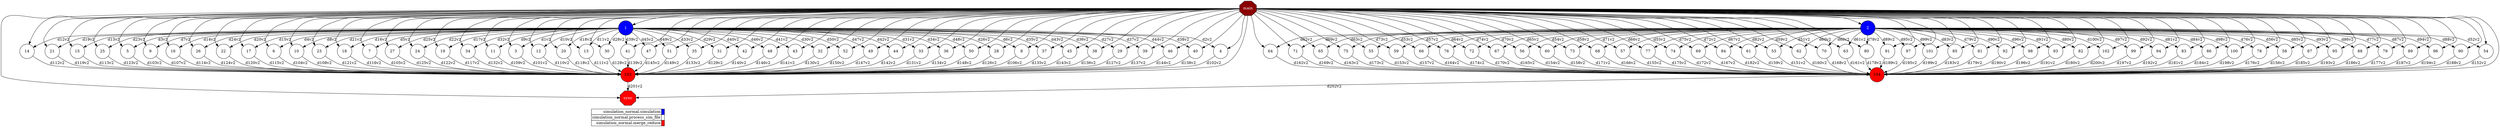 digraph {
  rankdir=TB;
  labeljust="l";
  compound= true;
  subgraph dependence_graph {
    ranksep=0.20;
    node[height=0.75];

Synchro0[label="main", shape=octagon, style=filled fillcolor="#8B0000" fontcolor="#FFFFFF"];
1[shape=circle, style=filled fillcolor="#0000ff" fontcolor="#ffffff"];
Synchro0 -> 1;
2[shape=circle, style=filled fillcolor="#0000ff" fontcolor="#ffffff"];
Synchro0 -> 2;
3[shape=circle, style=filled fillcolor="#ffffff" fontcolor="#000000"];
1 -> 3 [label="d1v2"];
Synchro0 -> 3;
4[shape=circle, style=filled fillcolor="#ffffff" fontcolor="#000000"];
1 -> 4 [label="d2v2"];
Synchro0 -> 4;
5[shape=circle, style=filled fillcolor="#ffffff" fontcolor="#000000"];
1 -> 5 [label="d3v2"];
Synchro0 -> 5;
6[shape=circle, style=filled fillcolor="#ffffff" fontcolor="#000000"];
1 -> 6 [label="d4v2"];
Synchro0 -> 6;
7[shape=circle, style=filled fillcolor="#ffffff" fontcolor="#000000"];
1 -> 7 [label="d5v2"];
Synchro0 -> 7;
8[shape=circle, style=filled fillcolor="#ffffff" fontcolor="#000000"];
1 -> 8 [label="d6v2"];
Synchro0 -> 8;
9[shape=circle, style=filled fillcolor="#ffffff" fontcolor="#000000"];
1 -> 9 [label="d7v2"];
Synchro0 -> 9;
10[shape=circle, style=filled fillcolor="#ffffff" fontcolor="#000000"];
1 -> 10 [label="d8v2"];
Synchro0 -> 10;
11[shape=circle, style=filled fillcolor="#ffffff" fontcolor="#000000"];
1 -> 11 [label="d9v2"];
Synchro0 -> 11;
12[shape=circle, style=filled fillcolor="#ffffff" fontcolor="#000000"];
1 -> 12 [label="d10v2"];
Synchro0 -> 12;
13[shape=circle, style=filled fillcolor="#ffffff" fontcolor="#000000"];
1 -> 13 [label="d11v2"];
Synchro0 -> 13;
14[shape=circle, style=filled fillcolor="#ffffff" fontcolor="#000000"];
1 -> 14 [label="d12v2"];
Synchro0 -> 14;
15[shape=circle, style=filled fillcolor="#ffffff" fontcolor="#000000"];
1 -> 15 [label="d13v2"];
Synchro0 -> 15;
16[shape=circle, style=filled fillcolor="#ffffff" fontcolor="#000000"];
1 -> 16 [label="d14v2"];
Synchro0 -> 16;
17[shape=circle, style=filled fillcolor="#ffffff" fontcolor="#000000"];
1 -> 17 [label="d15v2"];
Synchro0 -> 17;
18[shape=circle, style=filled fillcolor="#ffffff" fontcolor="#000000"];
1 -> 18 [label="d16v2"];
Synchro0 -> 18;
19[shape=circle, style=filled fillcolor="#ffffff" fontcolor="#000000"];
1 -> 19 [label="d17v2"];
Synchro0 -> 19;
20[shape=circle, style=filled fillcolor="#ffffff" fontcolor="#000000"];
1 -> 20 [label="d18v2"];
Synchro0 -> 20;
21[shape=circle, style=filled fillcolor="#ffffff" fontcolor="#000000"];
1 -> 21 [label="d19v2"];
Synchro0 -> 21;
22[shape=circle, style=filled fillcolor="#ffffff" fontcolor="#000000"];
1 -> 22 [label="d20v2"];
Synchro0 -> 22;
23[shape=circle, style=filled fillcolor="#ffffff" fontcolor="#000000"];
1 -> 23 [label="d21v2"];
Synchro0 -> 23;
24[shape=circle, style=filled fillcolor="#ffffff" fontcolor="#000000"];
1 -> 24 [label="d22v2"];
Synchro0 -> 24;
25[shape=circle, style=filled fillcolor="#ffffff" fontcolor="#000000"];
1 -> 25 [label="d23v2"];
Synchro0 -> 25;
26[shape=circle, style=filled fillcolor="#ffffff" fontcolor="#000000"];
1 -> 26 [label="d24v2"];
Synchro0 -> 26;
27[shape=circle, style=filled fillcolor="#ffffff" fontcolor="#000000"];
1 -> 27 [label="d25v2"];
Synchro0 -> 27;
28[shape=circle, style=filled fillcolor="#ffffff" fontcolor="#000000"];
1 -> 28 [label="d26v2"];
Synchro0 -> 28;
29[shape=circle, style=filled fillcolor="#ffffff" fontcolor="#000000"];
1 -> 29 [label="d27v2"];
Synchro0 -> 29;
30[shape=circle, style=filled fillcolor="#ffffff" fontcolor="#000000"];
1 -> 30 [label="d28v2"];
Synchro0 -> 30;
31[shape=circle, style=filled fillcolor="#ffffff" fontcolor="#000000"];
1 -> 31 [label="d29v2"];
Synchro0 -> 31;
32[shape=circle, style=filled fillcolor="#ffffff" fontcolor="#000000"];
1 -> 32 [label="d30v2"];
Synchro0 -> 32;
33[shape=circle, style=filled fillcolor="#ffffff" fontcolor="#000000"];
1 -> 33 [label="d31v2"];
Synchro0 -> 33;
34[shape=circle, style=filled fillcolor="#ffffff" fontcolor="#000000"];
1 -> 34 [label="d32v2"];
Synchro0 -> 34;
35[shape=circle, style=filled fillcolor="#ffffff" fontcolor="#000000"];
1 -> 35 [label="d33v2"];
Synchro0 -> 35;
36[shape=circle, style=filled fillcolor="#ffffff" fontcolor="#000000"];
1 -> 36 [label="d34v2"];
Synchro0 -> 36;
37[shape=circle, style=filled fillcolor="#ffffff" fontcolor="#000000"];
1 -> 37 [label="d35v2"];
Synchro0 -> 37;
38[shape=circle, style=filled fillcolor="#ffffff" fontcolor="#000000"];
1 -> 38 [label="d36v2"];
Synchro0 -> 38;
39[shape=circle, style=filled fillcolor="#ffffff" fontcolor="#000000"];
1 -> 39 [label="d37v2"];
Synchro0 -> 39;
40[shape=circle, style=filled fillcolor="#ffffff" fontcolor="#000000"];
1 -> 40 [label="d38v2"];
Synchro0 -> 40;
41[shape=circle, style=filled fillcolor="#ffffff" fontcolor="#000000"];
1 -> 41 [label="d39v2"];
Synchro0 -> 41;
42[shape=circle, style=filled fillcolor="#ffffff" fontcolor="#000000"];
1 -> 42 [label="d40v2"];
Synchro0 -> 42;
43[shape=circle, style=filled fillcolor="#ffffff" fontcolor="#000000"];
1 -> 43 [label="d41v2"];
Synchro0 -> 43;
44[shape=circle, style=filled fillcolor="#ffffff" fontcolor="#000000"];
1 -> 44 [label="d42v2"];
Synchro0 -> 44;
45[shape=circle, style=filled fillcolor="#ffffff" fontcolor="#000000"];
1 -> 45 [label="d43v2"];
Synchro0 -> 45;
46[shape=circle, style=filled fillcolor="#ffffff" fontcolor="#000000"];
1 -> 46 [label="d44v2"];
Synchro0 -> 46;
47[shape=circle, style=filled fillcolor="#ffffff" fontcolor="#000000"];
1 -> 47 [label="d45v2"];
Synchro0 -> 47;
48[shape=circle, style=filled fillcolor="#ffffff" fontcolor="#000000"];
1 -> 48 [label="d46v2"];
Synchro0 -> 48;
49[shape=circle, style=filled fillcolor="#ffffff" fontcolor="#000000"];
1 -> 49 [label="d47v2"];
Synchro0 -> 49;
50[shape=circle, style=filled fillcolor="#ffffff" fontcolor="#000000"];
1 -> 50 [label="d48v2"];
Synchro0 -> 50;
51[shape=circle, style=filled fillcolor="#ffffff" fontcolor="#000000"];
1 -> 51 [label="d49v2"];
Synchro0 -> 51;
52[shape=circle, style=filled fillcolor="#ffffff" fontcolor="#000000"];
1 -> 52 [label="d50v2"];
Synchro0 -> 52;
53[shape=circle, style=filled fillcolor="#ffffff" fontcolor="#000000"];
2 -> 53 [label="d51v2"];
Synchro0 -> 53;
54[shape=circle, style=filled fillcolor="#ffffff" fontcolor="#000000"];
2 -> 54 [label="d52v2"];
Synchro0 -> 54;
55[shape=circle, style=filled fillcolor="#ffffff" fontcolor="#000000"];
2 -> 55 [label="d53v2"];
Synchro0 -> 55;
56[shape=circle, style=filled fillcolor="#ffffff" fontcolor="#000000"];
2 -> 56 [label="d54v2"];
Synchro0 -> 56;
57[shape=circle, style=filled fillcolor="#ffffff" fontcolor="#000000"];
2 -> 57 [label="d55v2"];
Synchro0 -> 57;
58[shape=circle, style=filled fillcolor="#ffffff" fontcolor="#000000"];
2 -> 58 [label="d56v2"];
Synchro0 -> 58;
59[shape=circle, style=filled fillcolor="#ffffff" fontcolor="#000000"];
2 -> 59 [label="d57v2"];
Synchro0 -> 59;
60[shape=circle, style=filled fillcolor="#ffffff" fontcolor="#000000"];
2 -> 60 [label="d58v2"];
Synchro0 -> 60;
61[shape=circle, style=filled fillcolor="#ffffff" fontcolor="#000000"];
2 -> 61 [label="d59v2"];
Synchro0 -> 61;
62[shape=circle, style=filled fillcolor="#ffffff" fontcolor="#000000"];
2 -> 62 [label="d60v2"];
Synchro0 -> 62;
63[shape=circle, style=filled fillcolor="#ffffff" fontcolor="#000000"];
2 -> 63 [label="d61v2"];
Synchro0 -> 63;
64[shape=circle, style=filled fillcolor="#ffffff" fontcolor="#000000"];
2 -> 64 [label="d62v2"];
Synchro0 -> 64;
65[shape=circle, style=filled fillcolor="#ffffff" fontcolor="#000000"];
2 -> 65 [label="d63v2"];
Synchro0 -> 65;
66[shape=circle, style=filled fillcolor="#ffffff" fontcolor="#000000"];
2 -> 66 [label="d64v2"];
Synchro0 -> 66;
67[shape=circle, style=filled fillcolor="#ffffff" fontcolor="#000000"];
2 -> 67 [label="d65v2"];
Synchro0 -> 67;
68[shape=circle, style=filled fillcolor="#ffffff" fontcolor="#000000"];
2 -> 68 [label="d66v2"];
Synchro0 -> 68;
69[shape=circle, style=filled fillcolor="#ffffff" fontcolor="#000000"];
2 -> 69 [label="d67v2"];
Synchro0 -> 69;
70[shape=circle, style=filled fillcolor="#ffffff" fontcolor="#000000"];
2 -> 70 [label="d68v2"];
Synchro0 -> 70;
71[shape=circle, style=filled fillcolor="#ffffff" fontcolor="#000000"];
2 -> 71 [label="d69v2"];
Synchro0 -> 71;
72[shape=circle, style=filled fillcolor="#ffffff" fontcolor="#000000"];
2 -> 72 [label="d70v2"];
Synchro0 -> 72;
73[shape=circle, style=filled fillcolor="#ffffff" fontcolor="#000000"];
2 -> 73 [label="d71v2"];
Synchro0 -> 73;
74[shape=circle, style=filled fillcolor="#ffffff" fontcolor="#000000"];
2 -> 74 [label="d72v2"];
Synchro0 -> 74;
75[shape=circle, style=filled fillcolor="#ffffff" fontcolor="#000000"];
2 -> 75 [label="d73v2"];
Synchro0 -> 75;
76[shape=circle, style=filled fillcolor="#ffffff" fontcolor="#000000"];
2 -> 76 [label="d74v2"];
Synchro0 -> 76;
77[shape=circle, style=filled fillcolor="#ffffff" fontcolor="#000000"];
2 -> 77 [label="d75v2"];
Synchro0 -> 77;
78[shape=circle, style=filled fillcolor="#ffffff" fontcolor="#000000"];
2 -> 78 [label="d76v2"];
Synchro0 -> 78;
79[shape=circle, style=filled fillcolor="#ffffff" fontcolor="#000000"];
2 -> 79 [label="d77v2"];
Synchro0 -> 79;
80[shape=circle, style=filled fillcolor="#ffffff" fontcolor="#000000"];
2 -> 80 [label="d78v2"];
Synchro0 -> 80;
81[shape=circle, style=filled fillcolor="#ffffff" fontcolor="#000000"];
2 -> 81 [label="d79v2"];
Synchro0 -> 81;
82[shape=circle, style=filled fillcolor="#ffffff" fontcolor="#000000"];
2 -> 82 [label="d80v2"];
Synchro0 -> 82;
83[shape=circle, style=filled fillcolor="#ffffff" fontcolor="#000000"];
2 -> 83 [label="d81v2"];
Synchro0 -> 83;
84[shape=circle, style=filled fillcolor="#ffffff" fontcolor="#000000"];
2 -> 84 [label="d82v2"];
Synchro0 -> 84;
85[shape=circle, style=filled fillcolor="#ffffff" fontcolor="#000000"];
2 -> 85 [label="d83v2"];
Synchro0 -> 85;
86[shape=circle, style=filled fillcolor="#ffffff" fontcolor="#000000"];
2 -> 86 [label="d84v2"];
Synchro0 -> 86;
87[shape=circle, style=filled fillcolor="#ffffff" fontcolor="#000000"];
2 -> 87 [label="d85v2"];
Synchro0 -> 87;
88[shape=circle, style=filled fillcolor="#ffffff" fontcolor="#000000"];
2 -> 88 [label="d86v2"];
Synchro0 -> 88;
89[shape=circle, style=filled fillcolor="#ffffff" fontcolor="#000000"];
2 -> 89 [label="d87v2"];
Synchro0 -> 89;
90[shape=circle, style=filled fillcolor="#ffffff" fontcolor="#000000"];
2 -> 90 [label="d88v2"];
Synchro0 -> 90;
91[shape=circle, style=filled fillcolor="#ffffff" fontcolor="#000000"];
2 -> 91 [label="d89v2"];
Synchro0 -> 91;
92[shape=circle, style=filled fillcolor="#ffffff" fontcolor="#000000"];
2 -> 92 [label="d90v2"];
Synchro0 -> 92;
93[shape=circle, style=filled fillcolor="#ffffff" fontcolor="#000000"];
2 -> 93 [label="d91v2"];
Synchro0 -> 93;
94[shape=circle, style=filled fillcolor="#ffffff" fontcolor="#000000"];
2 -> 94 [label="d92v2"];
Synchro0 -> 94;
95[shape=circle, style=filled fillcolor="#ffffff" fontcolor="#000000"];
2 -> 95 [label="d93v2"];
Synchro0 -> 95;
96[shape=circle, style=filled fillcolor="#ffffff" fontcolor="#000000"];
2 -> 96 [label="d94v2"];
Synchro0 -> 96;
97[shape=circle, style=filled fillcolor="#ffffff" fontcolor="#000000"];
2 -> 97 [label="d95v2"];
Synchro0 -> 97;
98[shape=circle, style=filled fillcolor="#ffffff" fontcolor="#000000"];
2 -> 98 [label="d96v2"];
Synchro0 -> 98;
99[shape=circle, style=filled fillcolor="#ffffff" fontcolor="#000000"];
2 -> 99 [label="d97v2"];
Synchro0 -> 99;
100[shape=circle, style=filled fillcolor="#ffffff" fontcolor="#000000"];
2 -> 100 [label="d98v2"];
Synchro0 -> 100;
101[shape=circle, style=filled fillcolor="#ffffff" fontcolor="#000000"];
2 -> 101 [label="d99v2"];
Synchro0 -> 101;
102[shape=circle, style=filled fillcolor="#ffffff" fontcolor="#000000"];
2 -> 102 [label="d100v2"];
Synchro0 -> 102;
103[shape=circle, style=filled fillcolor="#ff0000" fontcolor="#000000"];
Synchro0 -> 103;
3 -> 103 [label="d101v2"];
4 -> 103 [label="d102v2"];
5 -> 103 [label="d103v2"];
6 -> 103 [label="d104v2"];
7 -> 103 [label="d105v2"];
8 -> 103 [label="d106v2"];
9 -> 103 [label="d107v2"];
10 -> 103 [label="d108v2"];
11 -> 103 [label="d109v2"];
12 -> 103 [label="d110v2"];
13 -> 103 [label="d111v2"];
14 -> 103 [label="d112v2"];
15 -> 103 [label="d113v2"];
16 -> 103 [label="d114v2"];
17 -> 103 [label="d115v2"];
18 -> 103 [label="d116v2"];
19 -> 103 [label="d117v2"];
20 -> 103 [label="d118v2"];
21 -> 103 [label="d119v2"];
22 -> 103 [label="d120v2"];
23 -> 103 [label="d121v2"];
24 -> 103 [label="d122v2"];
25 -> 103 [label="d123v2"];
26 -> 103 [label="d124v2"];
27 -> 103 [label="d125v2"];
28 -> 103 [label="d126v2"];
29 -> 103 [label="d127v2"];
30 -> 103 [label="d128v2"];
31 -> 103 [label="d129v2"];
32 -> 103 [label="d130v2"];
33 -> 103 [label="d131v2"];
34 -> 103 [label="d132v2"];
35 -> 103 [label="d133v2"];
36 -> 103 [label="d134v2"];
37 -> 103 [label="d135v2"];
38 -> 103 [label="d136v2"];
39 -> 103 [label="d137v2"];
40 -> 103 [label="d138v2"];
41 -> 103 [label="d139v2"];
42 -> 103 [label="d140v2"];
43 -> 103 [label="d141v2"];
44 -> 103 [label="d142v2"];
45 -> 103 [label="d143v2"];
46 -> 103 [label="d144v2"];
47 -> 103 [label="d145v2"];
48 -> 103 [label="d146v2"];
49 -> 103 [label="d147v2"];
50 -> 103 [label="d148v2"];
51 -> 103 [label="d149v2"];
52 -> 103 [label="d150v2"];
104[shape=circle, style=filled fillcolor="#ff0000" fontcolor="#000000"];
Synchro0 -> 104;
53 -> 104 [label="d151v2"];
54 -> 104 [label="d152v2"];
55 -> 104 [label="d153v2"];
56 -> 104 [label="d154v2"];
57 -> 104 [label="d155v2"];
58 -> 104 [label="d156v2"];
59 -> 104 [label="d157v2"];
60 -> 104 [label="d158v2"];
61 -> 104 [label="d159v2"];
62 -> 104 [label="d160v2"];
63 -> 104 [label="d161v2"];
64 -> 104 [label="d162v2"];
65 -> 104 [label="d163v2"];
66 -> 104 [label="d164v2"];
67 -> 104 [label="d165v2"];
68 -> 104 [label="d166v2"];
69 -> 104 [label="d167v2"];
70 -> 104 [label="d168v2"];
71 -> 104 [label="d169v2"];
72 -> 104 [label="d170v2"];
73 -> 104 [label="d171v2"];
74 -> 104 [label="d172v2"];
75 -> 104 [label="d173v2"];
76 -> 104 [label="d174v2"];
77 -> 104 [label="d175v2"];
78 -> 104 [label="d176v2"];
79 -> 104 [label="d177v2"];
80 -> 104 [label="d178v2"];
81 -> 104 [label="d179v2"];
82 -> 104 [label="d180v2"];
83 -> 104 [label="d181v2"];
84 -> 104 [label="d182v2"];
85 -> 104 [label="d183v2"];
86 -> 104 [label="d184v2"];
87 -> 104 [label="d185v2"];
88 -> 104 [label="d186v2"];
89 -> 104 [label="d187v2"];
90 -> 104 [label="d188v2"];
91 -> 104 [label="d189v2"];
92 -> 104 [label="d190v2"];
93 -> 104 [label="d191v2"];
94 -> 104 [label="d192v2"];
95 -> 104 [label="d193v2"];
96 -> 104 [label="d194v2"];
97 -> 104 [label="d195v2"];
98 -> 104 [label="d196v2"];
99 -> 104 [label="d197v2"];
100 -> 104 [label="d198v2"];
101 -> 104 [label="d199v2"];
102 -> 104 [label="d200v2"];
Synchro1[label="sync", shape=octagon, style=filled fillcolor="#ff0000" fontcolor="#FFFFFF"];
Synchro0 -> Synchro1;
103 -> Synchro1 [label="d201v2"];
104 -> Synchro1 [label="d202v2"];  }
  subgraph legend {
    rank=sink;
    node [shape=plaintext, height=0.75];
    ranksep=0.20;
    label = "Legend";
    key [label=<
      <table border="0" cellpadding="2" cellspacing="0" cellborder="1">
<tr>
<td align="right">simulation_normal.simulation</td>
<td bgcolor="#0000ff">&nbsp;</td>
</tr>
<tr>
<td align="right">simulation_normal.process_sim_file</td>
<td bgcolor="#ffffff">&nbsp;</td>
</tr>
<tr>
<td align="right">simulation_normal.merge_reduce</td>
<td bgcolor="#ff0000">&nbsp;</td>
</tr>
      </table>
    >]
  }
}
